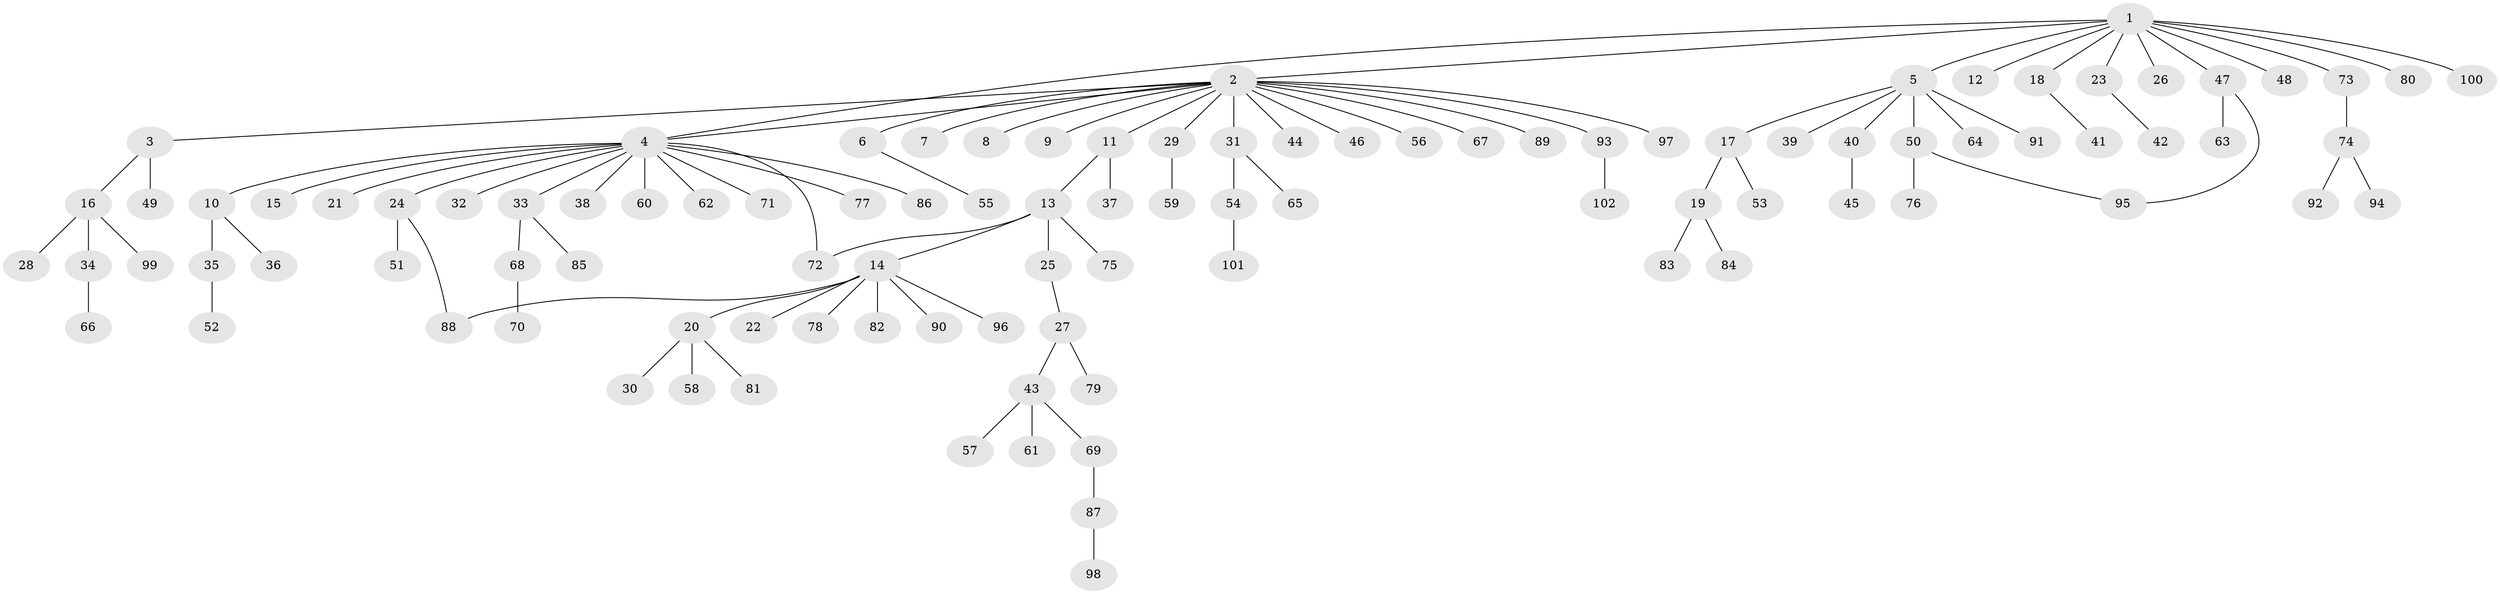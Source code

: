 // Generated by graph-tools (version 1.1) at 2025/35/03/09/25 02:35:48]
// undirected, 102 vertices, 105 edges
graph export_dot {
graph [start="1"]
  node [color=gray90,style=filled];
  1;
  2;
  3;
  4;
  5;
  6;
  7;
  8;
  9;
  10;
  11;
  12;
  13;
  14;
  15;
  16;
  17;
  18;
  19;
  20;
  21;
  22;
  23;
  24;
  25;
  26;
  27;
  28;
  29;
  30;
  31;
  32;
  33;
  34;
  35;
  36;
  37;
  38;
  39;
  40;
  41;
  42;
  43;
  44;
  45;
  46;
  47;
  48;
  49;
  50;
  51;
  52;
  53;
  54;
  55;
  56;
  57;
  58;
  59;
  60;
  61;
  62;
  63;
  64;
  65;
  66;
  67;
  68;
  69;
  70;
  71;
  72;
  73;
  74;
  75;
  76;
  77;
  78;
  79;
  80;
  81;
  82;
  83;
  84;
  85;
  86;
  87;
  88;
  89;
  90;
  91;
  92;
  93;
  94;
  95;
  96;
  97;
  98;
  99;
  100;
  101;
  102;
  1 -- 2;
  1 -- 4;
  1 -- 5;
  1 -- 12;
  1 -- 18;
  1 -- 23;
  1 -- 26;
  1 -- 47;
  1 -- 48;
  1 -- 73;
  1 -- 80;
  1 -- 100;
  2 -- 3;
  2 -- 4;
  2 -- 6;
  2 -- 7;
  2 -- 8;
  2 -- 9;
  2 -- 11;
  2 -- 29;
  2 -- 31;
  2 -- 44;
  2 -- 46;
  2 -- 56;
  2 -- 67;
  2 -- 89;
  2 -- 93;
  2 -- 97;
  3 -- 16;
  3 -- 49;
  4 -- 10;
  4 -- 15;
  4 -- 21;
  4 -- 24;
  4 -- 32;
  4 -- 33;
  4 -- 38;
  4 -- 60;
  4 -- 62;
  4 -- 71;
  4 -- 72;
  4 -- 77;
  4 -- 86;
  5 -- 17;
  5 -- 39;
  5 -- 40;
  5 -- 50;
  5 -- 64;
  5 -- 91;
  6 -- 55;
  10 -- 35;
  10 -- 36;
  11 -- 13;
  11 -- 37;
  13 -- 14;
  13 -- 25;
  13 -- 72;
  13 -- 75;
  14 -- 20;
  14 -- 22;
  14 -- 78;
  14 -- 82;
  14 -- 88;
  14 -- 90;
  14 -- 96;
  16 -- 28;
  16 -- 34;
  16 -- 99;
  17 -- 19;
  17 -- 53;
  18 -- 41;
  19 -- 83;
  19 -- 84;
  20 -- 30;
  20 -- 58;
  20 -- 81;
  23 -- 42;
  24 -- 51;
  24 -- 88;
  25 -- 27;
  27 -- 43;
  27 -- 79;
  29 -- 59;
  31 -- 54;
  31 -- 65;
  33 -- 68;
  33 -- 85;
  34 -- 66;
  35 -- 52;
  40 -- 45;
  43 -- 57;
  43 -- 61;
  43 -- 69;
  47 -- 63;
  47 -- 95;
  50 -- 76;
  50 -- 95;
  54 -- 101;
  68 -- 70;
  69 -- 87;
  73 -- 74;
  74 -- 92;
  74 -- 94;
  87 -- 98;
  93 -- 102;
}
